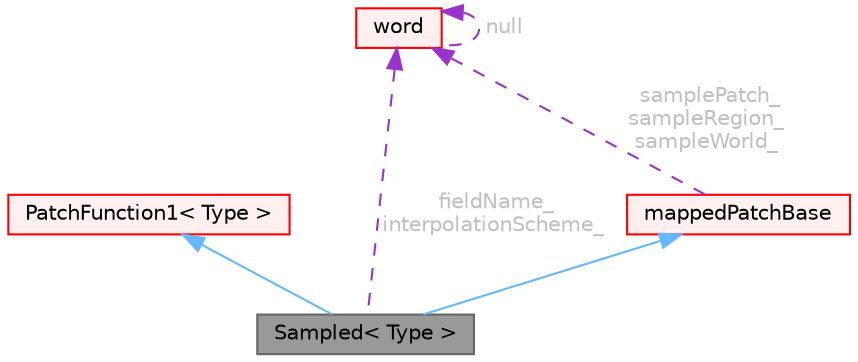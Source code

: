 digraph "Sampled&lt; Type &gt;"
{
 // LATEX_PDF_SIZE
  bgcolor="transparent";
  edge [fontname=Helvetica,fontsize=10,labelfontname=Helvetica,labelfontsize=10];
  node [fontname=Helvetica,fontsize=10,shape=box,height=0.2,width=0.4];
  Node1 [id="Node000001",label="Sampled\< Type \>",height=0.2,width=0.4,color="gray40", fillcolor="grey60", style="filled", fontcolor="black",tooltip="PatchFunction1 to sample an existing field."];
  Node2 -> Node1 [id="edge1_Node000001_Node000002",dir="back",color="steelblue1",style="solid",tooltip=" "];
  Node2 [id="Node000002",label="PatchFunction1\< Type \>",height=0.2,width=0.4,color="red", fillcolor="#FFF0F0", style="filled",URL="$classFoam_1_1PatchFunction1.html",tooltip="Top level data entry class for use in dictionaries. Provides a mechanism to specify a variable as a c..."];
  Node13 -> Node1 [id="edge2_Node000001_Node000013",dir="back",color="steelblue1",style="solid",tooltip=" "];
  Node13 [id="Node000013",label="mappedPatchBase",height=0.2,width=0.4,color="red", fillcolor="#FFF0F0", style="filled",URL="$classFoam_1_1mappedPatchBase.html",tooltip="Determines a mapping between patch face centres and mesh cell or face centres and processors they're ..."];
  Node5 -> Node13 [id="edge3_Node000013_Node000005",dir="back",color="darkorchid3",style="dashed",tooltip=" ",label=" samplePatch_\nsampleRegion_\nsampleWorld_",fontcolor="grey" ];
  Node5 [id="Node000005",label="word",height=0.2,width=0.4,color="red", fillcolor="#FFF0F0", style="filled",URL="$classFoam_1_1word.html",tooltip="A class for handling words, derived from Foam::string."];
  Node5 -> Node5 [id="edge4_Node000005_Node000005",dir="back",color="darkorchid3",style="dashed",tooltip=" ",label=" null",fontcolor="grey" ];
  Node5 -> Node1 [id="edge5_Node000001_Node000005",dir="back",color="darkorchid3",style="dashed",tooltip=" ",label=" fieldName_\ninterpolationScheme_",fontcolor="grey" ];
}
